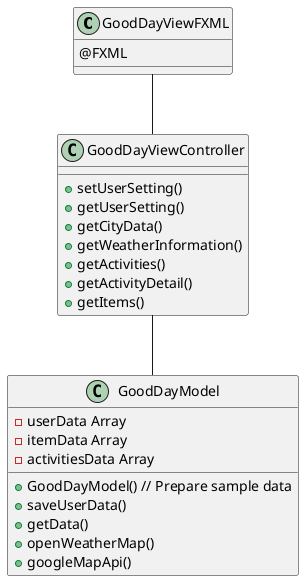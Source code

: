 @startuml

class GoodDayViewFXML{
  @FXML
}

class GoodDayViewController{
  +setUserSetting()
  +getUserSetting()
  +getCityData()
  +getWeatherInformation()
  +getActivities()
  +getActivityDetail()
  +getItems()
}
class GoodDayModel{
  -userData Array
  -itemData Array
  -activitiesData Array
  +GoodDayModel() // Prepare sample data
  +saveUserData()
  +getData()
  +openWeatherMap()
  +googleMapApi()
}
GoodDayViewFXML -- GoodDayViewController
GoodDayViewController -- GoodDayModel

@enduml